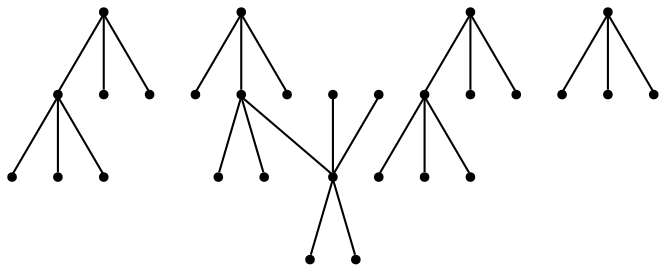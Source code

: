 graph {
  node [shape=point,comment="{\"directed\":false,\"doi\":\"10.1007/978-3-642-25878-7_16\",\"figure\":\"4 (2)\"}"]

  v0 [pos="1683.080918237305,1761.237818854176"]
  v1 [pos="1719.444270818899,1688.555384884373"]
  v2 [pos="1646.713366022359,1688.5553848843729"]
  v3 [pos="1683.080918237305,1688.5553848843729"]
  v4 [pos="1646.713366022359,1833.924322481721"]
  v5 [pos="1610.345813807413,1761.237818854176"]
  v6 [pos="1646.713366022359,1761.237818854176"]
  v7 [pos="1573.9824612258194,1870.2676378838955"]
  v8 [pos="1501.2474840575442,1652.2121966590025"]
  v9 [pos="1464.8799318425981,1579.5297626891993"]
  v10 [pos="1501.2474840575442,1579.5297626891993"]
  v11 [pos="1537.6150362724902,1579.5297626891995"]
  v12 [pos="1501.2474840575442,1724.8987002865476"]
  v13 [pos="1464.8799318425981,1652.2121966590028"]
  v14 [pos="1537.6150362724902,1652.2121966590025"]
  v15 [pos="1501.2474840575442,1797.5811342563507"]
  v16 [pos="1501.2474840575442,1942.9500718536988"]
  v17 [pos="1428.5165792610044,1870.2676378838955"]
  v18 [pos="1501.2474840575442,1870.2676378838955"]
  v19 [pos="1355.7816020927294,1797.5811342563507"]
  v20 [pos="1428.5165792610044,1797.5811342563507"]
  v21 [pos="1355.7816020927294,1652.2121966590025"]
  v22 [pos="1355.7816020927294,1579.5297626891995"]
  v23 [pos="1319.4182495111354,1579.5297626891995"]
  v24 [pos="1392.149154307675,1579.5297626891995"]
  v25 [pos="1355.7816020927294,1724.8987002865476"]
  v26 [pos="1392.1491543076752,1724.8987002865476"]
  v27 [pos="1319.4182495111354,1652.2121966590025"]
  v28 [pos="1283.0506972961894,1652.2121966590025"]

  v0 -- v1 [id="-1",pos="1683.080918237305,1761.237818854176 1719.444270818899,1688.555384884373 1719.444270818899,1688.555384884373 1719.444270818899,1688.555384884373"]
  v28 -- v19 [id="-2",pos="1283.0506972961894,1652.2121966590025 1319.4140816931874,1724.898827463352 1319.4140816931874,1724.898827463352 1319.4140816931874,1724.898827463352 1355.7816020927294,1797.5811342563507 1355.7816020927294,1797.5811342563507 1355.7816020927294,1797.5811342563507"]
  v27 -- v19 [id="-3",pos="1319.4182495111354,1652.2121966590025 1319.4140816931874,1724.898827463352 1319.4140816931874,1724.898827463352 1319.4140816931874,1724.898827463352 1355.7816020927294,1797.5811342563507 1355.7816020927294,1797.5811342563507 1355.7816020927294,1797.5811342563507"]
  v19 -- v25 [id="-5",pos="1355.7816020927294,1797.5811342563507 1355.7816020927294,1724.8987002865476 1355.7816020927294,1724.8987002865476 1355.7816020927294,1724.8987002865476"]
  v19 -- v26 [id="-6",pos="1355.7816020927294,1797.5811342563507 1392.1491543076752,1724.8987002865476 1392.1491543076752,1724.8987002865476 1392.1491543076752,1724.8987002865476"]
  v21 -- v24 [id="-8",pos="1355.7816020927294,1652.2121966590025 1392.149154307675,1579.5297626891995 1392.149154307675,1579.5297626891995 1392.149154307675,1579.5297626891995"]
  v21 -- v23 [id="-9",pos="1355.7816020927294,1652.2121966590025 1319.4182495111354,1579.5297626891995 1319.4182495111354,1579.5297626891995 1319.4182495111354,1579.5297626891995"]
  v21 -- v22 [id="-10",pos="1355.7816020927294,1652.2121966590025 1355.7816020927294,1579.5297626891995 1355.7816020927294,1579.5297626891995 1355.7816020927294,1579.5297626891995"]
  v17 -- v15 [id="-12",pos="1428.5165792610044,1870.2676378838955 1501.2474840575442,1797.5811342563507 1501.2474840575442,1797.5811342563507 1501.2474840575442,1797.5811342563507"]
  v17 -- v19 [id="-13",pos="1428.5165792610044,1870.2676378838955 1355.7816020927294,1797.5811342563507 1355.7816020927294,1797.5811342563507 1355.7816020927294,1797.5811342563507"]
  v17 -- v20 [id="-14",pos="1428.5165792610044,1870.2676378838955 1428.5165792610044,1797.5811342563507 1428.5165792610044,1797.5811342563507 1428.5165792610044,1797.5811342563507"]
  v16 -- v7 [id="-16",pos="1501.2474840575442,1942.9500718536988 1573.9824612258194,1870.2676378838955 1573.9824612258194,1870.2676378838955 1573.9824612258194,1870.2676378838955"]
  v16 -- v17 [id="-17",pos="1501.2474840575442,1942.9500718536988 1428.5165792610044,1870.2676378838955 1428.5165792610044,1870.2676378838955 1428.5165792610044,1870.2676378838955"]
  v16 -- v18 [id="-18",pos="1501.2474840575442,1942.9500718536988 1501.2474840575442,1870.2676378838955 1501.2474840575442,1870.2676378838955 1501.2474840575442,1870.2676378838955"]
  v12 -- v8 [id="-21",pos="1501.2474840575442,1724.8987002865476 1501.2474840575442,1652.2121966590025 1501.2474840575442,1652.2121966590025 1501.2474840575442,1652.2121966590025"]
  v8 -- v9 [id="-22",pos="1501.2474840575442,1652.2121966590025 1464.8799318425981,1579.5297626891993 1464.8799318425981,1579.5297626891993 1464.8799318425981,1579.5297626891993"]
  v8 -- v11 [id="-23",pos="1501.2474840575442,1652.2121966590025 1537.6150362724902,1579.5297626891995 1537.6150362724902,1579.5297626891995 1537.6150362724902,1579.5297626891995"]
  v8 -- v10 [id="-24",pos="1501.2474840575442,1652.2121966590025 1501.2474840575442,1579.5297626891993 1501.2474840575442,1579.5297626891993 1501.2474840575442,1579.5297626891993"]
  v12 -- v13 [id="-27",pos="1501.2474840575442,1724.8987002865476 1464.8799318425981,1652.2121966590028 1464.8799318425981,1652.2121966590028 1464.8799318425981,1652.2121966590028"]
  v12 -- v14 [id="-28",pos="1501.2474840575442,1724.8987002865476 1537.6150362724902,1652.2121966590025 1537.6150362724902,1652.2121966590025 1537.6150362724902,1652.2121966590025"]
  v0 -- v2 [id="-31",pos="1683.080918237305,1761.237818854176 1646.713366022359,1688.5553848843729 1646.713366022359,1688.5553848843729 1646.713366022359,1688.5553848843729"]
  v0 -- v3 [id="-32",pos="1683.080918237305,1761.237818854176 1683.080918237305,1688.5553848843729 1683.080918237305,1688.5553848843729 1683.080918237305,1688.5553848843729"]
  v4 -- v5 [id="-34",pos="1646.713366022359,1833.924322481721 1610.345813807413,1761.237818854176 1610.345813807413,1761.237818854176 1610.345813807413,1761.237818854176"]
  v4 -- v0 [id="-35",pos="1646.713366022359,1833.924322481721 1683.080918237305,1761.237818854176 1683.080918237305,1761.237818854176 1683.080918237305,1761.237818854176"]
  v4 -- v6 [id="-37",pos="1646.713366022359,1833.924322481721 1646.713366022359,1761.237818854176 1646.713366022359,1761.237818854176 1646.713366022359,1761.237818854176"]
}